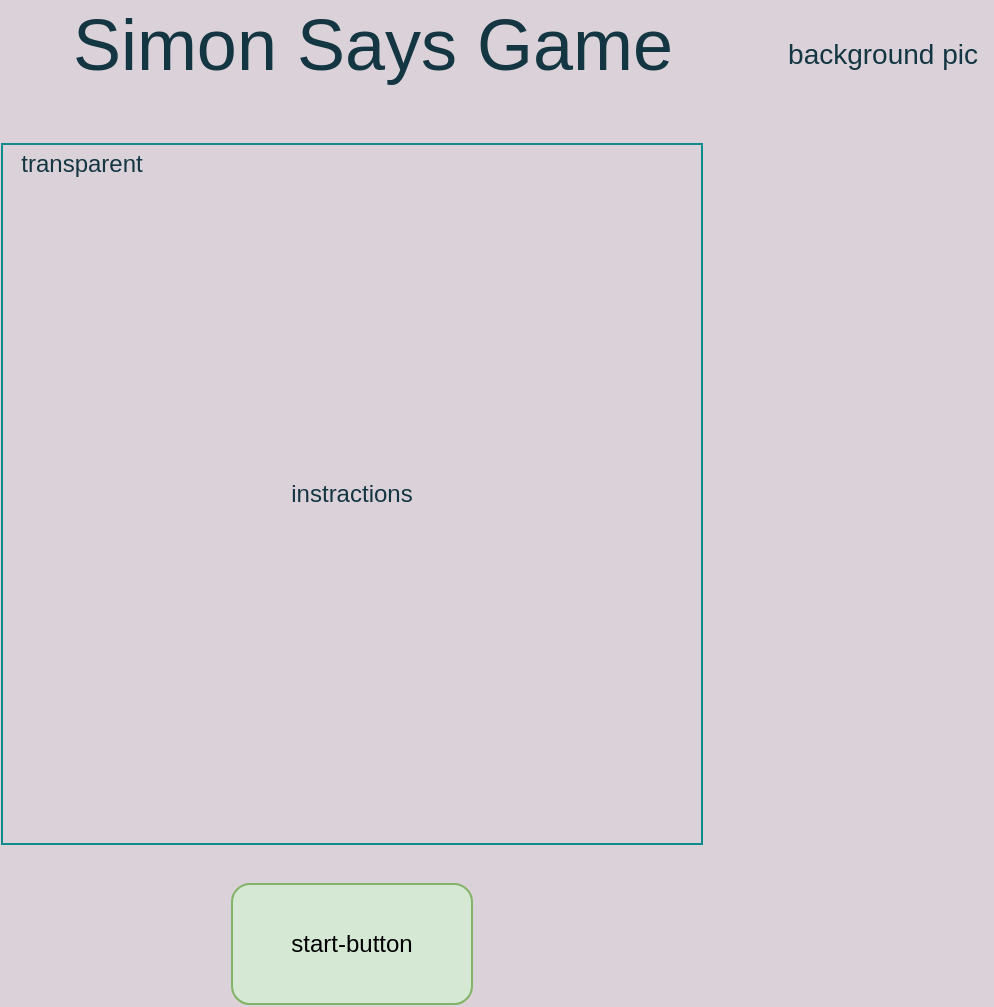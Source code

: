 <mxfile version="15.1.4" type="github" pages="2">
  <diagram id="sD6Mr1Q3YTbusVL-WX6p" name="Page-1">
    <mxGraphModel dx="1426" dy="693" grid="1" gridSize="10" guides="1" tooltips="1" connect="1" arrows="1" fold="1" page="1" pageScale="1" pageWidth="850" pageHeight="1100" background="#DAD2D8" math="0" shadow="0">
      <root>
        <mxCell id="0" />
        <mxCell id="1" parent="0" />
        <mxCell id="AONXgwTa4wh0iUHN_Xln-1" value="&lt;font style=&quot;font-size: 36px&quot;&gt;Simon Says Game&amp;nbsp;&lt;/font&gt;" style="text;html=1;align=center;verticalAlign=middle;resizable=0;points=[];autosize=1;strokeColor=none;fillColor=none;fontColor=#143642;" vertex="1" parent="1">
          <mxGeometry x="275" y="55" width="330" height="30" as="geometry" />
        </mxCell>
        <mxCell id="AONXgwTa4wh0iUHN_Xln-2" value="instractions" style="whiteSpace=wrap;html=1;aspect=fixed;strokeColor=#0F8B8D;fontColor=#143642;fillColor=none;" vertex="1" parent="1">
          <mxGeometry x="250" y="120" width="350" height="350" as="geometry" />
        </mxCell>
        <mxCell id="AONXgwTa4wh0iUHN_Xln-3" value="start-button" style="rounded=1;whiteSpace=wrap;html=1;fillColor=#d5e8d4;strokeColor=#82b366;" vertex="1" parent="1">
          <mxGeometry x="365" y="490" width="120" height="60" as="geometry" />
        </mxCell>
        <mxCell id="AONXgwTa4wh0iUHN_Xln-4" value="&lt;font style=&quot;font-size: 14px&quot;&gt;background pic&lt;/font&gt;" style="text;html=1;align=center;verticalAlign=middle;resizable=0;points=[];autosize=1;strokeColor=none;fillColor=none;fontColor=#143642;" vertex="1" parent="1">
          <mxGeometry x="635" y="65" width="110" height="20" as="geometry" />
        </mxCell>
        <mxCell id="AONXgwTa4wh0iUHN_Xln-5" value="transparent" style="text;html=1;strokeColor=none;fillColor=none;align=center;verticalAlign=middle;whiteSpace=wrap;rounded=0;fontColor=#143642;" vertex="1" parent="1">
          <mxGeometry x="270" y="120" width="40" height="20" as="geometry" />
        </mxCell>
      </root>
    </mxGraphModel>
  </diagram>
  <diagram id="_mUOcIdTCFFQXc8356X3" name="Page-2">
    <mxGraphModel dx="1426" dy="693" grid="0" gridSize="10" guides="1" tooltips="1" connect="1" arrows="1" fold="1" page="1" pageScale="1" pageWidth="850" pageHeight="1100" math="0" shadow="0">
      <root>
        <mxCell id="SJKjtWtGMihYdbzYLThn-0" />
        <mxCell id="SJKjtWtGMihYdbzYLThn-1" parent="SJKjtWtGMihYdbzYLThn-0" />
        <mxCell id="SJKjtWtGMihYdbzYLThn-2" value="" style="whiteSpace=wrap;html=1;aspect=fixed;fillColor=#B2C9AB;strokeColor=#788AA3;fontColor=#46495D;" vertex="1" parent="SJKjtWtGMihYdbzYLThn-1">
          <mxGeometry x="102" y="24" width="580" height="580" as="geometry" />
        </mxCell>
        <mxCell id="SJKjtWtGMihYdbzYLThn-3" value="" style="whiteSpace=wrap;html=1;fillColor=#d5e8d4;strokeColor=#82b366;" vertex="1" parent="SJKjtWtGMihYdbzYLThn-1">
          <mxGeometry x="140" y="55" width="500" height="80" as="geometry" />
        </mxCell>
        <mxCell id="SJKjtWtGMihYdbzYLThn-4" value="Score" style="whiteSpace=wrap;html=1;fillColor=#B2C9AB;strokeColor=#788AA3;fontColor=#46495D;" vertex="1" parent="SJKjtWtGMihYdbzYLThn-1">
          <mxGeometry x="170" y="70" width="80" height="30" as="geometry" />
        </mxCell>
        <mxCell id="SJKjtWtGMihYdbzYLThn-5" value="user-img" style="ellipse;whiteSpace=wrap;html=1;fillColor=#B2C9AB;strokeColor=#788AA3;fontColor=#46495D;" vertex="1" parent="SJKjtWtGMihYdbzYLThn-1">
          <mxGeometry x="335" y="60" width="110" height="70" as="geometry" />
        </mxCell>
        <mxCell id="SJKjtWtGMihYdbzYLThn-6" value="restart" style="whiteSpace=wrap;html=1;fillColor=#B2C9AB;strokeColor=#788AA3;fontColor=#46495D;" vertex="1" parent="SJKjtWtGMihYdbzYLThn-1">
          <mxGeometry x="530" y="70" width="80" height="30" as="geometry" />
        </mxCell>
        <mxCell id="SJKjtWtGMihYdbzYLThn-7" value="" style="ellipse;whiteSpace=wrap;html=1;aspect=fixed;gradientDirection=east;strokeColor=#9673a6;fillColor=#e1d5e7;" vertex="1" parent="SJKjtWtGMihYdbzYLThn-1">
          <mxGeometry x="190" y="180" width="400" height="400" as="geometry" />
        </mxCell>
        <mxCell id="SJKjtWtGMihYdbzYLThn-8" value="" style="endArrow=none;dashed=1;html=1;dashPattern=1 3;strokeWidth=2;curved=1;strokeColor=#788AA3;fontColor=#46495D;" edge="1" parent="SJKjtWtGMihYdbzYLThn-1">
          <mxGeometry width="50" height="50" relative="1" as="geometry">
            <mxPoint x="400" y="350" as="sourcePoint" />
            <mxPoint x="400" y="350" as="targetPoint" />
          </mxGeometry>
        </mxCell>
        <mxCell id="SJKjtWtGMihYdbzYLThn-11" value="&lt;font style=&quot;font-size: 28px&quot;&gt;start&lt;/font&gt;" style="ellipse;whiteSpace=wrap;html=1;aspect=fixed;fillColor=#B5739D;" vertex="1" parent="SJKjtWtGMihYdbzYLThn-1">
          <mxGeometry x="350" y="340" width="90" height="90" as="geometry" />
        </mxCell>
        <mxCell id="SJKjtWtGMihYdbzYLThn-12" value="" style="endArrow=none;dashed=1;html=1;exitX=0.5;exitY=0;exitDx=0;exitDy=0;entryX=0.5;entryY=0;entryDx=0;entryDy=0;curved=1;strokeColor=#788AA3;fontColor=#46495D;" edge="1" parent="SJKjtWtGMihYdbzYLThn-1" source="SJKjtWtGMihYdbzYLThn-11" target="SJKjtWtGMihYdbzYLThn-7">
          <mxGeometry width="50" height="50" relative="1" as="geometry">
            <mxPoint x="400" y="350" as="sourcePoint" />
            <mxPoint x="450" y="300" as="targetPoint" />
          </mxGeometry>
        </mxCell>
        <mxCell id="SJKjtWtGMihYdbzYLThn-13" value="" style="endArrow=none;dashed=1;html=1;entryX=0.5;entryY=1;entryDx=0;entryDy=0;curved=1;strokeColor=#788AA3;fontColor=#46495D;" edge="1" parent="SJKjtWtGMihYdbzYLThn-1" target="SJKjtWtGMihYdbzYLThn-11">
          <mxGeometry width="50" height="50" relative="1" as="geometry">
            <mxPoint x="395" y="576" as="sourcePoint" />
            <mxPoint x="450" y="300" as="targetPoint" />
            <Array as="points" />
          </mxGeometry>
        </mxCell>
        <mxCell id="SJKjtWtGMihYdbzYLThn-14" value="" style="endArrow=none;dashed=1;html=1;exitX=1;exitY=0.5;exitDx=0;exitDy=0;entryX=1;entryY=0.5;entryDx=0;entryDy=0;curved=1;strokeColor=#788AA3;fontColor=#46495D;" edge="1" parent="SJKjtWtGMihYdbzYLThn-1" source="SJKjtWtGMihYdbzYLThn-11" target="SJKjtWtGMihYdbzYLThn-7">
          <mxGeometry width="50" height="50" relative="1" as="geometry">
            <mxPoint x="400" y="350" as="sourcePoint" />
            <mxPoint x="450" y="300" as="targetPoint" />
          </mxGeometry>
        </mxCell>
        <mxCell id="SJKjtWtGMihYdbzYLThn-15" value="" style="endArrow=none;dashed=1;html=1;exitX=0;exitY=0.5;exitDx=0;exitDy=0;entryX=0;entryY=0.5;entryDx=0;entryDy=0;curved=1;strokeColor=#788AA3;fontColor=#46495D;" edge="1" parent="SJKjtWtGMihYdbzYLThn-1" source="SJKjtWtGMihYdbzYLThn-11" target="SJKjtWtGMihYdbzYLThn-7">
          <mxGeometry width="50" height="50" relative="1" as="geometry">
            <mxPoint x="400" y="350" as="sourcePoint" />
            <mxPoint x="450" y="300" as="targetPoint" />
            <Array as="points">
              <mxPoint x="345" y="380" />
            </Array>
          </mxGeometry>
        </mxCell>
        <mxCell id="SJKjtWtGMihYdbzYLThn-29" value="yellow" style="rounded=1;whiteSpace=wrap;html=1;sketch=0;fillColor=#fff2cc;strokeColor=#d6b656;" vertex="1" parent="SJKjtWtGMihYdbzYLThn-1">
          <mxGeometry x="236" y="267" width="120" height="60" as="geometry" />
        </mxCell>
        <mxCell id="SJKjtWtGMihYdbzYLThn-30" value="blue" style="rounded=1;whiteSpace=wrap;html=1;sketch=0;fillColor=#dae8fc;strokeColor=#6c8ebf;" vertex="1" parent="SJKjtWtGMihYdbzYLThn-1">
          <mxGeometry x="418" y="267" width="120" height="60" as="geometry" />
        </mxCell>
        <mxCell id="SJKjtWtGMihYdbzYLThn-31" value="green" style="rounded=1;whiteSpace=wrap;html=1;sketch=0;fillColor=#d5e8d4;strokeColor=#82b366;" vertex="1" parent="SJKjtWtGMihYdbzYLThn-1">
          <mxGeometry x="433" y="430" width="120" height="60" as="geometry" />
        </mxCell>
        <mxCell id="SJKjtWtGMihYdbzYLThn-32" value="red" style="rounded=1;whiteSpace=wrap;html=1;sketch=0;fillColor=#f8cecc;strokeColor=#b85450;" vertex="1" parent="SJKjtWtGMihYdbzYLThn-1">
          <mxGeometry x="239" y="433" width="120" height="60" as="geometry" />
        </mxCell>
        <mxCell id="SJKjtWtGMihYdbzYLThn-33" value="&lt;b&gt;user component&lt;/b&gt;" style="text;html=1;strokeColor=none;fillColor=none;align=center;verticalAlign=middle;whiteSpace=wrap;rounded=0;sketch=0;fontColor=#46495D;" vertex="1" parent="SJKjtWtGMihYdbzYLThn-1">
          <mxGeometry x="372" y="33" width="40" height="20" as="geometry" />
        </mxCell>
        <mxCell id="SJKjtWtGMihYdbzYLThn-34" value="&lt;b&gt;game component&lt;/b&gt;" style="text;html=1;strokeColor=none;fillColor=none;align=center;verticalAlign=middle;whiteSpace=wrap;rounded=0;sketch=0;fontColor=#46495D;" vertex="1" parent="SJKjtWtGMihYdbzYLThn-1">
          <mxGeometry x="371" y="153" width="41" height="20" as="geometry" />
        </mxCell>
        <mxCell id="FBXCBRGigWHDOM-w6tcs-3" value="&lt;b&gt;back&lt;/b&gt;/&lt;b&gt;home&lt;/b&gt;" style="verticalLabelPosition=bottom;verticalAlign=top;html=1;strokeWidth=2;shape=mxgraph.arrows2.arrow;dy=0.6;dx=40;notch=0;rounded=0;sketch=0;fontColor=#143642;fillColor=none;direction=west;align=center;" vertex="1" parent="SJKjtWtGMihYdbzYLThn-1">
          <mxGeometry x="111" y="283.5" width="56" height="27" as="geometry" />
        </mxCell>
        <mxCell id="FBXCBRGigWHDOM-w6tcs-4" value="&lt;b&gt;score table&amp;nbsp;&lt;/b&gt;" style="verticalLabelPosition=bottom;verticalAlign=top;html=1;strokeWidth=2;shape=mxgraph.arrows2.arrow;dy=0.6;dx=40;notch=0;rounded=0;sketch=0;fontColor=#143642;fillColor=none;direction=east;" vertex="1" parent="SJKjtWtGMihYdbzYLThn-1">
          <mxGeometry x="622" y="286" width="56" height="27" as="geometry" />
        </mxCell>
        <mxCell id="FBXCBRGigWHDOM-w6tcs-5" value="&lt;b&gt;color component&lt;/b&gt;" style="text;html=1;strokeColor=none;fillColor=none;align=center;verticalAlign=middle;whiteSpace=wrap;rounded=0;sketch=0;fontColor=#143642;" vertex="1" parent="SJKjtWtGMihYdbzYLThn-1">
          <mxGeometry x="279" y="244" width="40" height="20" as="geometry" />
        </mxCell>
        <mxCell id="FBXCBRGigWHDOM-w6tcs-7" value="&lt;b&gt;color component&lt;/b&gt;" style="text;html=1;strokeColor=none;fillColor=none;align=center;verticalAlign=middle;whiteSpace=wrap;rounded=0;sketch=0;fontColor=#143642;" vertex="1" parent="SJKjtWtGMihYdbzYLThn-1">
          <mxGeometry x="458" y="244" width="40" height="20" as="geometry" />
        </mxCell>
        <mxCell id="FBXCBRGigWHDOM-w6tcs-8" value="&lt;b&gt;color component&lt;/b&gt;" style="text;html=1;strokeColor=none;fillColor=none;align=center;verticalAlign=middle;whiteSpace=wrap;rounded=0;sketch=0;fontColor=#143642;" vertex="1" parent="SJKjtWtGMihYdbzYLThn-1">
          <mxGeometry x="476" y="406" width="40" height="20" as="geometry" />
        </mxCell>
        <mxCell id="FBXCBRGigWHDOM-w6tcs-9" value="&lt;b&gt;color component&lt;/b&gt;" style="text;html=1;strokeColor=none;fillColor=none;align=center;verticalAlign=middle;whiteSpace=wrap;rounded=0;sketch=0;fontColor=#143642;" vertex="1" parent="SJKjtWtGMihYdbzYLThn-1">
          <mxGeometry x="279" y="410" width="40" height="20" as="geometry" />
        </mxCell>
        <mxCell id="FBXCBRGigWHDOM-w6tcs-10" value="&lt;b&gt;button component&lt;/b&gt;" style="text;html=1;strokeColor=none;fillColor=none;align=center;verticalAlign=middle;whiteSpace=wrap;rounded=0;sketch=0;fontColor=#143642;" vertex="1" parent="SJKjtWtGMihYdbzYLThn-1">
          <mxGeometry x="370" y="345" width="40" height="20" as="geometry" />
        </mxCell>
      </root>
    </mxGraphModel>
  </diagram>
</mxfile>
